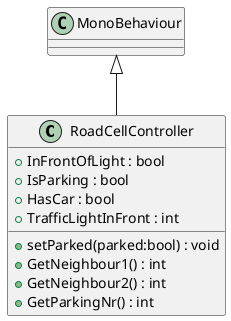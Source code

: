 @startuml
class RoadCellController {
    + InFrontOfLight : bool
    + IsParking : bool
    + HasCar : bool
    + TrafficLightInFront : int
    + setParked(parked:bool) : void
    + GetNeighbour1() : int
    + GetNeighbour2() : int
    + GetParkingNr() : int
}
MonoBehaviour <|-- RoadCellController
@enduml
